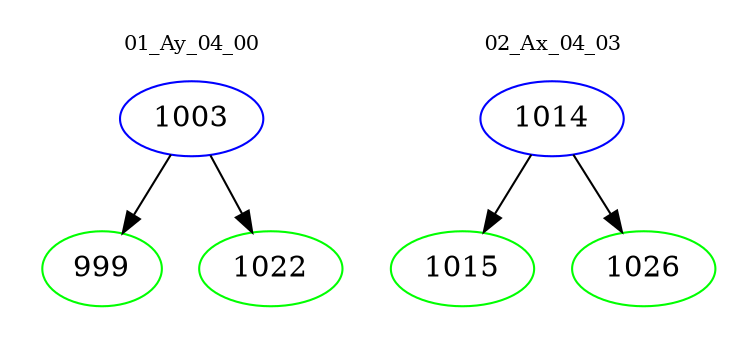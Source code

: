 digraph{
subgraph cluster_0 {
color = white
label = "01_Ay_04_00";
fontsize=10;
T0_1003 [label="1003", color="blue"]
T0_1003 -> T0_999 [color="black"]
T0_999 [label="999", color="green"]
T0_1003 -> T0_1022 [color="black"]
T0_1022 [label="1022", color="green"]
}
subgraph cluster_1 {
color = white
label = "02_Ax_04_03";
fontsize=10;
T1_1014 [label="1014", color="blue"]
T1_1014 -> T1_1015 [color="black"]
T1_1015 [label="1015", color="green"]
T1_1014 -> T1_1026 [color="black"]
T1_1026 [label="1026", color="green"]
}
}
